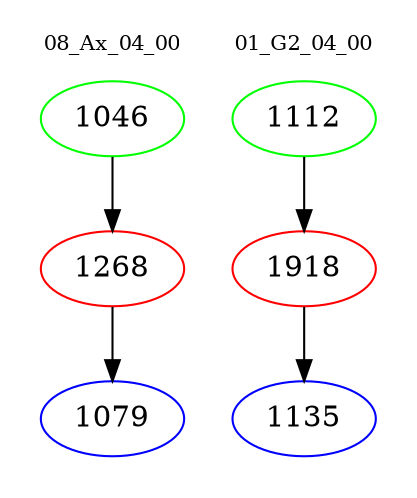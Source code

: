 digraph{
subgraph cluster_0 {
color = white
label = "08_Ax_04_00";
fontsize=10;
T0_1046 [label="1046", color="green"]
T0_1046 -> T0_1268 [color="black"]
T0_1268 [label="1268", color="red"]
T0_1268 -> T0_1079 [color="black"]
T0_1079 [label="1079", color="blue"]
}
subgraph cluster_1 {
color = white
label = "01_G2_04_00";
fontsize=10;
T1_1112 [label="1112", color="green"]
T1_1112 -> T1_1918 [color="black"]
T1_1918 [label="1918", color="red"]
T1_1918 -> T1_1135 [color="black"]
T1_1135 [label="1135", color="blue"]
}
}
